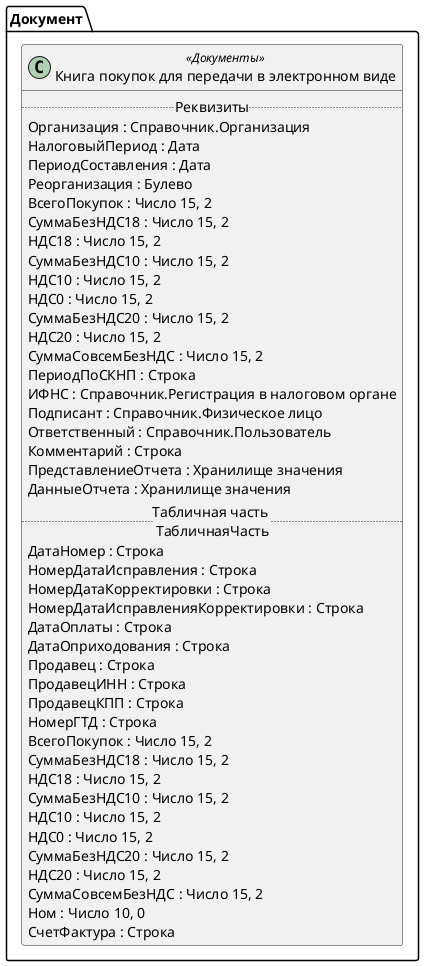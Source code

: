 ﻿@startuml КнигаПокупокДляПередачиВЭлектронномВиде
'!include templates.wsd
'..\include templates.wsd
class Документ.КнигаПокупокДляПередачиВЭлектронномВиде as "Книга покупок для передачи в электронном виде" <<Документы>>
{
..Реквизиты..
Организация : Справочник.Организация
НалоговыйПериод : Дата
ПериодСоставления : Дата
Реорганизация : Булево
ВсегоПокупок : Число 15, 2
СуммаБезНДС18 : Число 15, 2
НДС18 : Число 15, 2
СуммаБезНДС10 : Число 15, 2
НДС10 : Число 15, 2
НДС0 : Число 15, 2
СуммаБезНДС20 : Число 15, 2
НДС20 : Число 15, 2
СуммаСовсемБезНДС : Число 15, 2
ПериодПоСКНП : Строка
ИФНС : Справочник.Регистрация в налоговом органе
Подписант : Справочник.Физическое лицо
Ответственный : Справочник.Пользователь
Комментарий : Строка
ПредставлениеОтчета : Хранилище значения
ДанныеОтчета : Хранилище значения
..Табличная часть \n ТабличнаяЧасть..
ДатаНомер : Строка
НомерДатаИсправления : Строка
НомерДатаКорректировки : Строка
НомерДатаИсправленияКорректировки : Строка
ДатаОплаты : Строка
ДатаОприходования : Строка
Продавец : Строка
ПродавецИНН : Строка
ПродавецКПП : Строка
НомерГТД : Строка
ВсегоПокупок : Число 15, 2
СуммаБезНДС18 : Число 15, 2
НДС18 : Число 15, 2
СуммаБезНДС10 : Число 15, 2
НДС10 : Число 15, 2
НДС0 : Число 15, 2
СуммаБезНДС20 : Число 15, 2
НДС20 : Число 15, 2
СуммаСовсемБезНДС : Число 15, 2
Ном : Число 10, 0
СчетФактура : Строка
}
@enduml
